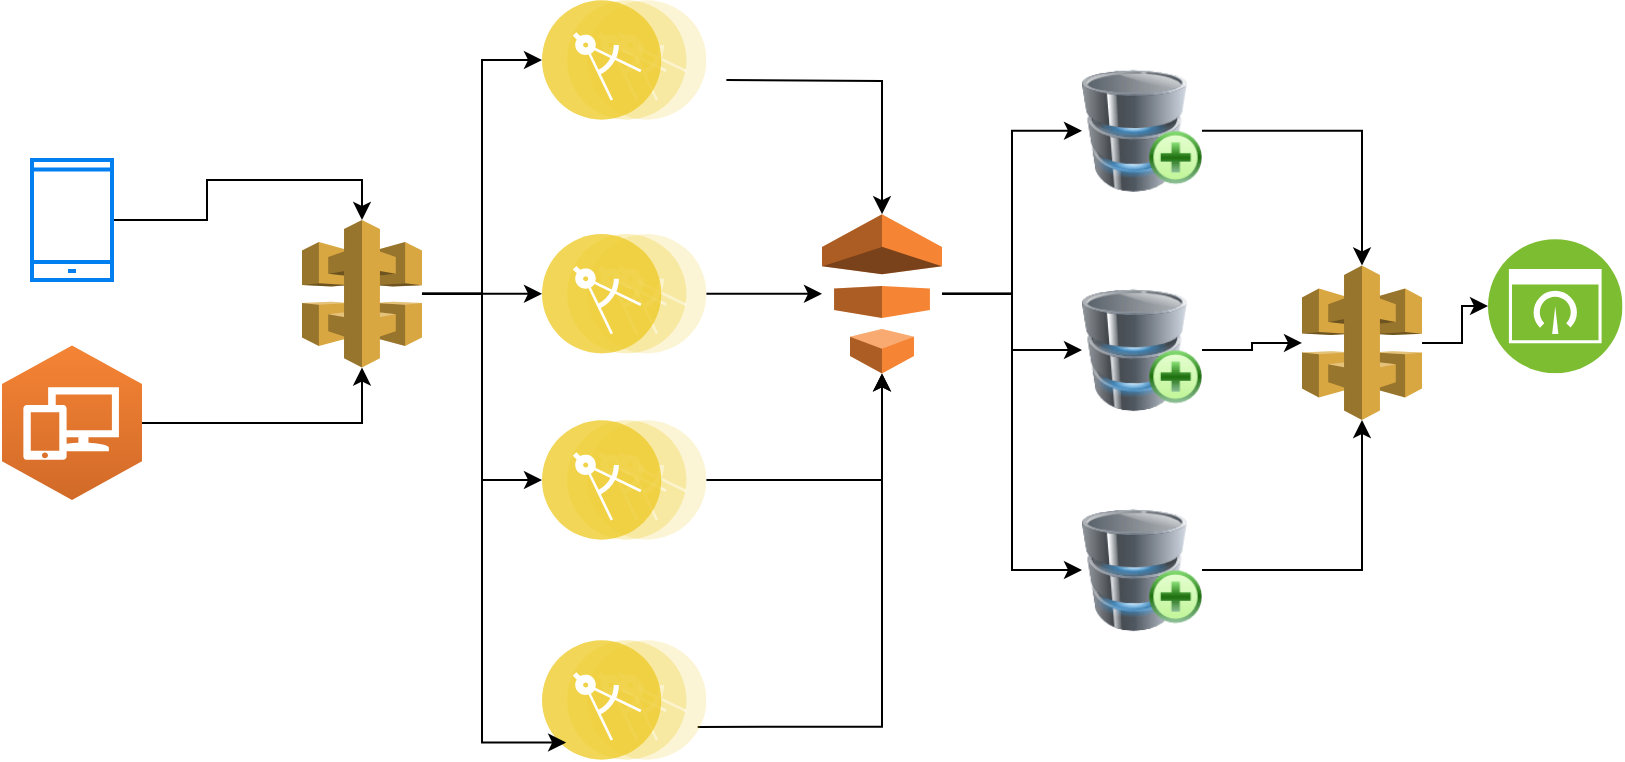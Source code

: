 <mxfile version="15.5.5" type="github">
  <diagram id="8g3x2ywwV2v4L2gm6aw1" name="Page-1">
    <mxGraphModel dx="1278" dy="556" grid="1" gridSize="10" guides="1" tooltips="1" connect="1" arrows="1" fold="1" page="1" pageScale="1" pageWidth="850" pageHeight="1100" math="0" shadow="0">
      <root>
        <mxCell id="0" />
        <mxCell id="1" parent="0" />
        <mxCell id="a-9gZGsGkf5GocT-nxW_-15" style="edgeStyle=orthogonalEdgeStyle;rounded=0;orthogonalLoop=1;jettySize=auto;html=1;entryX=0.5;entryY=0;entryDx=0;entryDy=0;entryPerimeter=0;" edge="1" parent="1" source="a-9gZGsGkf5GocT-nxW_-1" target="a-9gZGsGkf5GocT-nxW_-14">
          <mxGeometry relative="1" as="geometry" />
        </mxCell>
        <mxCell id="a-9gZGsGkf5GocT-nxW_-1" value="" style="html=1;verticalLabelPosition=bottom;align=center;labelBackgroundColor=#ffffff;verticalAlign=top;strokeWidth=2;strokeColor=#0080F0;shadow=0;dashed=0;shape=mxgraph.ios7.icons.smartphone;" vertex="1" parent="1">
          <mxGeometry x="45" y="150" width="40" height="60" as="geometry" />
        </mxCell>
        <mxCell id="a-9gZGsGkf5GocT-nxW_-24" style="edgeStyle=orthogonalEdgeStyle;rounded=0;orthogonalLoop=1;jettySize=auto;html=1;" edge="1" parent="1" target="a-9gZGsGkf5GocT-nxW_-23">
          <mxGeometry relative="1" as="geometry">
            <mxPoint x="392.2" y="110" as="sourcePoint" />
          </mxGeometry>
        </mxCell>
        <mxCell id="a-9gZGsGkf5GocT-nxW_-2" value="" style="aspect=fixed;perimeter=ellipsePerimeter;html=1;align=center;shadow=0;dashed=0;fontColor=#4277BB;labelBackgroundColor=#ffffff;fontSize=12;spacingTop=3;image;image=img/lib/ibm/applications/microservice.svg;" vertex="1" parent="1">
          <mxGeometry x="300" y="70" width="82.2" height="60" as="geometry" />
        </mxCell>
        <mxCell id="a-9gZGsGkf5GocT-nxW_-25" value="" style="edgeStyle=orthogonalEdgeStyle;rounded=0;orthogonalLoop=1;jettySize=auto;html=1;" edge="1" parent="1" source="a-9gZGsGkf5GocT-nxW_-3" target="a-9gZGsGkf5GocT-nxW_-23">
          <mxGeometry relative="1" as="geometry" />
        </mxCell>
        <mxCell id="a-9gZGsGkf5GocT-nxW_-3" value="" style="aspect=fixed;perimeter=ellipsePerimeter;html=1;align=center;shadow=0;dashed=0;fontColor=#4277BB;labelBackgroundColor=#ffffff;fontSize=12;spacingTop=3;image;image=img/lib/ibm/applications/microservice.svg;" vertex="1" parent="1">
          <mxGeometry x="300" y="186.88" width="82.2" height="60" as="geometry" />
        </mxCell>
        <mxCell id="a-9gZGsGkf5GocT-nxW_-26" style="edgeStyle=orthogonalEdgeStyle;rounded=0;orthogonalLoop=1;jettySize=auto;html=1;entryX=0.5;entryY=1;entryDx=0;entryDy=0;entryPerimeter=0;" edge="1" parent="1" source="a-9gZGsGkf5GocT-nxW_-4" target="a-9gZGsGkf5GocT-nxW_-23">
          <mxGeometry relative="1" as="geometry" />
        </mxCell>
        <mxCell id="a-9gZGsGkf5GocT-nxW_-4" value="" style="aspect=fixed;perimeter=ellipsePerimeter;html=1;align=center;shadow=0;dashed=0;fontColor=#4277BB;labelBackgroundColor=#ffffff;fontSize=12;spacingTop=3;image;image=img/lib/ibm/applications/microservice.svg;" vertex="1" parent="1">
          <mxGeometry x="300" y="280" width="82.2" height="60" as="geometry" />
        </mxCell>
        <mxCell id="a-9gZGsGkf5GocT-nxW_-27" style="edgeStyle=orthogonalEdgeStyle;rounded=0;orthogonalLoop=1;jettySize=auto;html=1;exitX=1;exitY=0.75;exitDx=0;exitDy=0;" edge="1" parent="1" source="a-9gZGsGkf5GocT-nxW_-5" target="a-9gZGsGkf5GocT-nxW_-23">
          <mxGeometry relative="1" as="geometry">
            <mxPoint x="392.2" y="410" as="sourcePoint" />
          </mxGeometry>
        </mxCell>
        <mxCell id="a-9gZGsGkf5GocT-nxW_-5" value="" style="aspect=fixed;perimeter=ellipsePerimeter;html=1;align=center;shadow=0;dashed=0;fontColor=#4277BB;labelBackgroundColor=#ffffff;fontSize=12;spacingTop=3;image;image=img/lib/ibm/applications/microservice.svg;" vertex="1" parent="1">
          <mxGeometry x="300" y="390" width="82.2" height="60" as="geometry" />
        </mxCell>
        <mxCell id="a-9gZGsGkf5GocT-nxW_-16" style="edgeStyle=orthogonalEdgeStyle;rounded=0;orthogonalLoop=1;jettySize=auto;html=1;entryX=0.5;entryY=1;entryDx=0;entryDy=0;entryPerimeter=0;" edge="1" parent="1" source="a-9gZGsGkf5GocT-nxW_-7" target="a-9gZGsGkf5GocT-nxW_-14">
          <mxGeometry relative="1" as="geometry" />
        </mxCell>
        <mxCell id="a-9gZGsGkf5GocT-nxW_-7" value="" style="outlineConnect=0;dashed=0;verticalLabelPosition=bottom;verticalAlign=top;align=center;html=1;shape=mxgraph.aws3.workspaces;fillColor=#D16A28;gradientColor=#F58435;gradientDirection=north;" vertex="1" parent="1">
          <mxGeometry x="30" y="242.75" width="70" height="77.25" as="geometry" />
        </mxCell>
        <mxCell id="a-9gZGsGkf5GocT-nxW_-35" style="edgeStyle=orthogonalEdgeStyle;rounded=0;orthogonalLoop=1;jettySize=auto;html=1;" edge="1" parent="1" source="a-9gZGsGkf5GocT-nxW_-9" target="a-9gZGsGkf5GocT-nxW_-32">
          <mxGeometry relative="1" as="geometry" />
        </mxCell>
        <mxCell id="a-9gZGsGkf5GocT-nxW_-9" value="" style="image;html=1;image=img/lib/clip_art/computers/Database_Add_128x128.png" vertex="1" parent="1">
          <mxGeometry x="570" y="100.38" width="60" height="70" as="geometry" />
        </mxCell>
        <mxCell id="a-9gZGsGkf5GocT-nxW_-36" value="" style="edgeStyle=orthogonalEdgeStyle;rounded=0;orthogonalLoop=1;jettySize=auto;html=1;" edge="1" parent="1" source="a-9gZGsGkf5GocT-nxW_-10" target="a-9gZGsGkf5GocT-nxW_-32">
          <mxGeometry relative="1" as="geometry" />
        </mxCell>
        <mxCell id="a-9gZGsGkf5GocT-nxW_-10" value="" style="image;html=1;image=img/lib/clip_art/computers/Database_Add_128x128.png" vertex="1" parent="1">
          <mxGeometry x="570" y="210" width="60" height="70" as="geometry" />
        </mxCell>
        <mxCell id="a-9gZGsGkf5GocT-nxW_-37" style="edgeStyle=orthogonalEdgeStyle;rounded=0;orthogonalLoop=1;jettySize=auto;html=1;" edge="1" parent="1" source="a-9gZGsGkf5GocT-nxW_-11" target="a-9gZGsGkf5GocT-nxW_-32">
          <mxGeometry relative="1" as="geometry" />
        </mxCell>
        <mxCell id="a-9gZGsGkf5GocT-nxW_-11" value="" style="image;html=1;image=img/lib/clip_art/computers/Database_Add_128x128.png" vertex="1" parent="1">
          <mxGeometry x="570" y="320" width="60" height="70" as="geometry" />
        </mxCell>
        <mxCell id="a-9gZGsGkf5GocT-nxW_-13" value="" style="aspect=fixed;perimeter=ellipsePerimeter;html=1;align=center;shadow=0;dashed=0;fontColor=#4277BB;labelBackgroundColor=#ffffff;fontSize=12;spacingTop=3;image;image=img/lib/ibm/infrastructure/dashboard.svg;" vertex="1" parent="1">
          <mxGeometry x="773" y="189.44" width="67.25" height="67.25" as="geometry" />
        </mxCell>
        <mxCell id="a-9gZGsGkf5GocT-nxW_-17" style="edgeStyle=orthogonalEdgeStyle;rounded=0;orthogonalLoop=1;jettySize=auto;html=1;entryX=0;entryY=0.5;entryDx=0;entryDy=0;" edge="1" parent="1" source="a-9gZGsGkf5GocT-nxW_-14" target="a-9gZGsGkf5GocT-nxW_-2">
          <mxGeometry relative="1" as="geometry" />
        </mxCell>
        <mxCell id="a-9gZGsGkf5GocT-nxW_-18" style="edgeStyle=orthogonalEdgeStyle;rounded=0;orthogonalLoop=1;jettySize=auto;html=1;entryX=0;entryY=0.5;entryDx=0;entryDy=0;" edge="1" parent="1" source="a-9gZGsGkf5GocT-nxW_-14" target="a-9gZGsGkf5GocT-nxW_-3">
          <mxGeometry relative="1" as="geometry" />
        </mxCell>
        <mxCell id="a-9gZGsGkf5GocT-nxW_-19" style="edgeStyle=orthogonalEdgeStyle;rounded=0;orthogonalLoop=1;jettySize=auto;html=1;entryX=0;entryY=0.5;entryDx=0;entryDy=0;" edge="1" parent="1" source="a-9gZGsGkf5GocT-nxW_-14" target="a-9gZGsGkf5GocT-nxW_-4">
          <mxGeometry relative="1" as="geometry" />
        </mxCell>
        <mxCell id="a-9gZGsGkf5GocT-nxW_-20" style="edgeStyle=orthogonalEdgeStyle;rounded=0;orthogonalLoop=1;jettySize=auto;html=1;entryX=0;entryY=1;entryDx=0;entryDy=0;" edge="1" parent="1" source="a-9gZGsGkf5GocT-nxW_-14" target="a-9gZGsGkf5GocT-nxW_-5">
          <mxGeometry relative="1" as="geometry">
            <Array as="points">
              <mxPoint x="270" y="217" />
              <mxPoint x="270" y="441" />
            </Array>
          </mxGeometry>
        </mxCell>
        <mxCell id="a-9gZGsGkf5GocT-nxW_-14" value="" style="outlineConnect=0;dashed=0;verticalLabelPosition=bottom;verticalAlign=top;align=center;html=1;shape=mxgraph.aws3.api_gateway;fillColor=#D9A741;gradientColor=none;" vertex="1" parent="1">
          <mxGeometry x="180" y="180" width="60" height="73.75" as="geometry" />
        </mxCell>
        <mxCell id="a-9gZGsGkf5GocT-nxW_-28" style="edgeStyle=orthogonalEdgeStyle;rounded=0;orthogonalLoop=1;jettySize=auto;html=1;entryX=0;entryY=0.5;entryDx=0;entryDy=0;" edge="1" parent="1" source="a-9gZGsGkf5GocT-nxW_-23" target="a-9gZGsGkf5GocT-nxW_-9">
          <mxGeometry relative="1" as="geometry" />
        </mxCell>
        <mxCell id="a-9gZGsGkf5GocT-nxW_-29" style="edgeStyle=orthogonalEdgeStyle;rounded=0;orthogonalLoop=1;jettySize=auto;html=1;" edge="1" parent="1" source="a-9gZGsGkf5GocT-nxW_-23" target="a-9gZGsGkf5GocT-nxW_-10">
          <mxGeometry relative="1" as="geometry" />
        </mxCell>
        <mxCell id="a-9gZGsGkf5GocT-nxW_-31" style="edgeStyle=orthogonalEdgeStyle;rounded=0;orthogonalLoop=1;jettySize=auto;html=1;entryX=0;entryY=0.5;entryDx=0;entryDy=0;" edge="1" parent="1" source="a-9gZGsGkf5GocT-nxW_-23" target="a-9gZGsGkf5GocT-nxW_-11">
          <mxGeometry relative="1" as="geometry" />
        </mxCell>
        <mxCell id="a-9gZGsGkf5GocT-nxW_-23" value="" style="outlineConnect=0;dashed=0;verticalLabelPosition=bottom;verticalAlign=top;align=center;html=1;shape=mxgraph.aws3.data_pipeline;fillColor=#F58534;gradientColor=none;" vertex="1" parent="1">
          <mxGeometry x="440" y="177.07" width="60" height="79.62" as="geometry" />
        </mxCell>
        <mxCell id="a-9gZGsGkf5GocT-nxW_-34" value="" style="edgeStyle=orthogonalEdgeStyle;rounded=0;orthogonalLoop=1;jettySize=auto;html=1;" edge="1" parent="1" source="a-9gZGsGkf5GocT-nxW_-32" target="a-9gZGsGkf5GocT-nxW_-13">
          <mxGeometry relative="1" as="geometry" />
        </mxCell>
        <mxCell id="a-9gZGsGkf5GocT-nxW_-32" value="" style="outlineConnect=0;dashed=0;verticalLabelPosition=bottom;verticalAlign=top;align=center;html=1;shape=mxgraph.aws3.api_gateway;fillColor=#D9A741;gradientColor=none;" vertex="1" parent="1">
          <mxGeometry x="680" y="202.75" width="60" height="77.25" as="geometry" />
        </mxCell>
      </root>
    </mxGraphModel>
  </diagram>
</mxfile>
